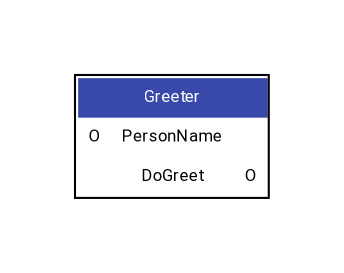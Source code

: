 digraph {
    graph [pad="0.5", nodesep="0.5", ranksep="2" fontname = "Roboto"];
    edge [fontname = "Roboto"];
    node [shape=plain fontname = "Roboto" fontsize="8"]
    rankdir=LR;


    Greeter [label=<
    <table bgcolor="white" border="1" cellborder="0" cellpadding="5" cellspacing="0">
      <tr><td bgcolor="#3949ab" colspan="3"><font color="white">Greeter</font></td></tr>
      <tr><td port="PersonName">O</td><td>PersonName</td><td></td></tr>
      <tr><td></td><td>DoGreet</td><td port="DoGreet">O</td></tr>
    </table>>];
}
